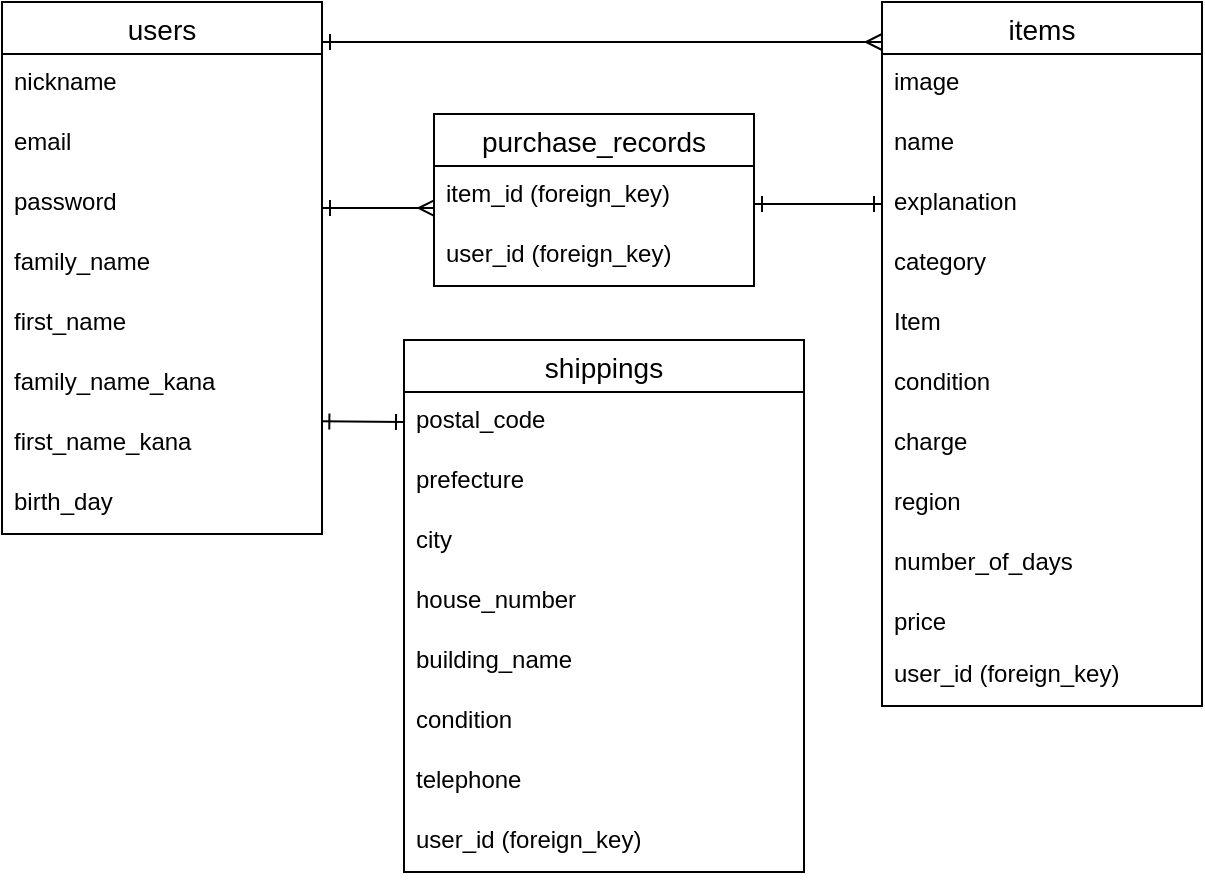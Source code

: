 <mxfile>
    <diagram id="7MekjjOr5QYeNwcgzQeo" name="ページ1">
        <mxGraphModel dx="663" dy="695" grid="1" gridSize="10" guides="1" tooltips="1" connect="1" arrows="1" fold="1" page="1" pageScale="1" pageWidth="827" pageHeight="1169" math="0" shadow="0">
            <root>
                <mxCell id="0"/>
                <mxCell id="1" parent="0"/>
                <mxCell id="51" value="users" style="swimlane;fontStyle=0;childLayout=stackLayout;horizontal=1;startSize=26;horizontalStack=0;resizeParent=1;resizeParentMax=0;resizeLast=0;collapsible=1;marginBottom=0;align=center;fontSize=14;" vertex="1" parent="1">
                    <mxGeometry x="120" y="160" width="160" height="266" as="geometry">
                        <mxRectangle x="120" y="160" width="60" height="30" as="alternateBounds"/>
                    </mxGeometry>
                </mxCell>
                <mxCell id="52" value="nickname" style="text;strokeColor=none;fillColor=none;spacingLeft=4;spacingRight=4;overflow=hidden;rotatable=0;points=[[0,0.5],[1,0.5]];portConstraint=eastwest;fontSize=12;" vertex="1" parent="51">
                    <mxGeometry y="26" width="160" height="30" as="geometry"/>
                </mxCell>
                <mxCell id="53" value="email" style="text;strokeColor=none;fillColor=none;spacingLeft=4;spacingRight=4;overflow=hidden;rotatable=0;points=[[0,0.5],[1,0.5]];portConstraint=eastwest;fontSize=12;" vertex="1" parent="51">
                    <mxGeometry y="56" width="160" height="30" as="geometry"/>
                </mxCell>
                <mxCell id="54" value="password" style="text;strokeColor=none;fillColor=none;spacingLeft=4;spacingRight=4;overflow=hidden;rotatable=0;points=[[0,0.5],[1,0.5]];portConstraint=eastwest;fontSize=12;" vertex="1" parent="51">
                    <mxGeometry y="86" width="160" height="30" as="geometry"/>
                </mxCell>
                <mxCell id="56" value="family_name" style="text;strokeColor=none;fillColor=none;spacingLeft=4;spacingRight=4;overflow=hidden;rotatable=0;points=[[0,0.5],[1,0.5]];portConstraint=eastwest;fontSize=12;" vertex="1" parent="51">
                    <mxGeometry y="116" width="160" height="30" as="geometry"/>
                </mxCell>
                <mxCell id="66" value="first_name" style="text;strokeColor=none;fillColor=none;spacingLeft=4;spacingRight=4;overflow=hidden;rotatable=0;points=[[0,0.5],[1,0.5]];portConstraint=eastwest;fontSize=12;" vertex="1" parent="51">
                    <mxGeometry y="146" width="160" height="30" as="geometry"/>
                </mxCell>
                <mxCell id="67" value="family_name_kana" style="text;strokeColor=none;fillColor=none;spacingLeft=4;spacingRight=4;overflow=hidden;rotatable=0;points=[[0,0.5],[1,0.5]];portConstraint=eastwest;fontSize=12;" vertex="1" parent="51">
                    <mxGeometry y="176" width="160" height="30" as="geometry"/>
                </mxCell>
                <mxCell id="zzt3AXH7IK3i5mkAkHir-103" value="first_name_kana" style="text;strokeColor=none;fillColor=none;spacingLeft=4;spacingRight=4;overflow=hidden;rotatable=0;points=[[0,0.5],[1,0.5]];portConstraint=eastwest;fontSize=12;" vertex="1" parent="51">
                    <mxGeometry y="206" width="160" height="30" as="geometry"/>
                </mxCell>
                <mxCell id="zzt3AXH7IK3i5mkAkHir-104" value="birth_day" style="text;strokeColor=none;fillColor=none;spacingLeft=4;spacingRight=4;overflow=hidden;rotatable=0;points=[[0,0.5],[1,0.5]];portConstraint=eastwest;fontSize=12;" vertex="1" parent="51">
                    <mxGeometry y="236" width="160" height="30" as="geometry"/>
                </mxCell>
                <mxCell id="57" value="items" style="swimlane;fontStyle=0;childLayout=stackLayout;horizontal=1;startSize=26;horizontalStack=0;resizeParent=1;resizeParentMax=0;resizeLast=0;collapsible=1;marginBottom=0;align=center;fontSize=14;" vertex="1" parent="1">
                    <mxGeometry x="560" y="160" width="160" height="352" as="geometry">
                        <mxRectangle x="480" y="161" width="130" height="30" as="alternateBounds"/>
                    </mxGeometry>
                </mxCell>
                <mxCell id="60" value="image" style="text;strokeColor=none;fillColor=none;spacingLeft=4;spacingRight=4;overflow=hidden;rotatable=0;points=[[0,0.5],[1,0.5]];portConstraint=eastwest;fontSize=12;" vertex="1" parent="57">
                    <mxGeometry y="26" width="160" height="30" as="geometry"/>
                </mxCell>
                <mxCell id="61" value="name" style="text;strokeColor=none;fillColor=none;spacingLeft=4;spacingRight=4;overflow=hidden;rotatable=0;points=[[0,0.5],[1,0.5]];portConstraint=eastwest;fontSize=12;" vertex="1" parent="57">
                    <mxGeometry y="56" width="160" height="30" as="geometry"/>
                </mxCell>
                <mxCell id="zzt3AXH7IK3i5mkAkHir-68" value="explanation" style="text;strokeColor=none;fillColor=none;spacingLeft=4;spacingRight=4;overflow=hidden;rotatable=0;points=[[0,0.5],[1,0.5]];portConstraint=eastwest;fontSize=12;" vertex="1" parent="57">
                    <mxGeometry y="86" width="160" height="30" as="geometry"/>
                </mxCell>
                <mxCell id="zzt3AXH7IK3i5mkAkHir-70" value="category" style="text;strokeColor=none;fillColor=none;spacingLeft=4;spacingRight=4;overflow=hidden;rotatable=0;points=[[0,0.5],[1,0.5]];portConstraint=eastwest;fontSize=12;" vertex="1" parent="57">
                    <mxGeometry y="116" width="160" height="30" as="geometry"/>
                </mxCell>
                <mxCell id="zzt3AXH7IK3i5mkAkHir-71" value="Item" style="text;strokeColor=none;fillColor=none;spacingLeft=4;spacingRight=4;overflow=hidden;rotatable=0;points=[[0,0.5],[1,0.5]];portConstraint=eastwest;fontSize=12;" vertex="1" parent="57">
                    <mxGeometry y="146" width="160" height="30" as="geometry"/>
                </mxCell>
                <mxCell id="zzt3AXH7IK3i5mkAkHir-69" value="condition" style="text;strokeColor=none;fillColor=none;spacingLeft=4;spacingRight=4;overflow=hidden;rotatable=0;points=[[0,0.5],[1,0.5]];portConstraint=eastwest;fontSize=12;" vertex="1" parent="57">
                    <mxGeometry y="176" width="160" height="30" as="geometry"/>
                </mxCell>
                <mxCell id="zzt3AXH7IK3i5mkAkHir-72" value="charge" style="text;strokeColor=none;fillColor=none;spacingLeft=4;spacingRight=4;overflow=hidden;rotatable=0;points=[[0,0.5],[1,0.5]];portConstraint=eastwest;fontSize=12;" vertex="1" parent="57">
                    <mxGeometry y="206" width="160" height="30" as="geometry"/>
                </mxCell>
                <mxCell id="59" value="region" style="text;strokeColor=none;fillColor=none;spacingLeft=4;spacingRight=4;overflow=hidden;rotatable=0;points=[[0,0.5],[1,0.5]];portConstraint=eastwest;fontSize=12;" vertex="1" parent="57">
                    <mxGeometry y="236" width="160" height="30" as="geometry"/>
                </mxCell>
                <mxCell id="zzt3AXH7IK3i5mkAkHir-73" value="number_of_days" style="text;strokeColor=none;fillColor=none;spacingLeft=4;spacingRight=4;overflow=hidden;rotatable=0;points=[[0,0.5],[1,0.5]];portConstraint=eastwest;fontSize=12;" vertex="1" parent="57">
                    <mxGeometry y="266" width="160" height="30" as="geometry"/>
                </mxCell>
                <mxCell id="58" value="price" style="text;strokeColor=none;fillColor=none;spacingLeft=4;spacingRight=4;overflow=hidden;rotatable=0;points=[[0,0.5],[1,0.5]];portConstraint=eastwest;fontSize=12;" vertex="1" parent="57">
                    <mxGeometry y="296" width="160" height="26" as="geometry"/>
                </mxCell>
                <mxCell id="zzt3AXH7IK3i5mkAkHir-78" value="user_id (foreign_key)" style="text;strokeColor=none;fillColor=none;spacingLeft=4;spacingRight=4;overflow=hidden;rotatable=0;points=[[0,0.5],[1,0.5]];portConstraint=eastwest;fontSize=12;" vertex="1" parent="57">
                    <mxGeometry y="322" width="160" height="30" as="geometry"/>
                </mxCell>
                <mxCell id="62" style="edgeStyle=none;html=1;endArrow=ERmany;endFill=0;startArrow=ERone;startFill=0;strokeWidth=1;" edge="1" parent="1">
                    <mxGeometry relative="1" as="geometry">
                        <mxPoint x="280" y="180" as="sourcePoint"/>
                        <mxPoint x="560" y="180" as="targetPoint"/>
                    </mxGeometry>
                </mxCell>
                <mxCell id="zzt3AXH7IK3i5mkAkHir-79" value="shippings" style="swimlane;fontStyle=0;childLayout=stackLayout;horizontal=1;startSize=26;horizontalStack=0;resizeParent=1;resizeParentMax=0;resizeLast=0;collapsible=1;marginBottom=0;align=center;fontSize=14;" vertex="1" parent="1">
                    <mxGeometry x="321" y="329" width="200" height="266" as="geometry">
                        <mxRectangle x="480" y="161" width="130" height="30" as="alternateBounds"/>
                    </mxGeometry>
                </mxCell>
                <mxCell id="zzt3AXH7IK3i5mkAkHir-80" value="postal_code" style="text;strokeColor=none;fillColor=none;spacingLeft=4;spacingRight=4;overflow=hidden;rotatable=0;points=[[0,0.5],[1,0.5]];portConstraint=eastwest;fontSize=12;" vertex="1" parent="zzt3AXH7IK3i5mkAkHir-79">
                    <mxGeometry y="26" width="200" height="30" as="geometry"/>
                </mxCell>
                <mxCell id="zzt3AXH7IK3i5mkAkHir-81" value="prefecture" style="text;strokeColor=none;fillColor=none;spacingLeft=4;spacingRight=4;overflow=hidden;rotatable=0;points=[[0,0.5],[1,0.5]];portConstraint=eastwest;fontSize=12;" vertex="1" parent="zzt3AXH7IK3i5mkAkHir-79">
                    <mxGeometry y="56" width="200" height="30" as="geometry"/>
                </mxCell>
                <mxCell id="zzt3AXH7IK3i5mkAkHir-82" value="city" style="text;strokeColor=none;fillColor=none;spacingLeft=4;spacingRight=4;overflow=hidden;rotatable=0;points=[[0,0.5],[1,0.5]];portConstraint=eastwest;fontSize=12;" vertex="1" parent="zzt3AXH7IK3i5mkAkHir-79">
                    <mxGeometry y="86" width="200" height="30" as="geometry"/>
                </mxCell>
                <mxCell id="zzt3AXH7IK3i5mkAkHir-83" value="house_number" style="text;strokeColor=none;fillColor=none;spacingLeft=4;spacingRight=4;overflow=hidden;rotatable=0;points=[[0,0.5],[1,0.5]];portConstraint=eastwest;fontSize=12;" vertex="1" parent="zzt3AXH7IK3i5mkAkHir-79">
                    <mxGeometry y="116" width="200" height="30" as="geometry"/>
                </mxCell>
                <mxCell id="zzt3AXH7IK3i5mkAkHir-84" value="building_name" style="text;strokeColor=none;fillColor=none;spacingLeft=4;spacingRight=4;overflow=hidden;rotatable=0;points=[[0,0.5],[1,0.5]];portConstraint=eastwest;fontSize=12;" vertex="1" parent="zzt3AXH7IK3i5mkAkHir-79">
                    <mxGeometry y="146" width="200" height="30" as="geometry"/>
                </mxCell>
                <mxCell id="zzt3AXH7IK3i5mkAkHir-85" value="condition" style="text;strokeColor=none;fillColor=none;spacingLeft=4;spacingRight=4;overflow=hidden;rotatable=0;points=[[0,0.5],[1,0.5]];portConstraint=eastwest;fontSize=12;" vertex="1" parent="zzt3AXH7IK3i5mkAkHir-79">
                    <mxGeometry y="176" width="200" height="30" as="geometry"/>
                </mxCell>
                <mxCell id="zzt3AXH7IK3i5mkAkHir-86" value="telephone" style="text;strokeColor=none;fillColor=none;spacingLeft=4;spacingRight=4;overflow=hidden;rotatable=0;points=[[0,0.5],[1,0.5]];portConstraint=eastwest;fontSize=12;" vertex="1" parent="zzt3AXH7IK3i5mkAkHir-79">
                    <mxGeometry y="206" width="200" height="30" as="geometry"/>
                </mxCell>
                <mxCell id="zzt3AXH7IK3i5mkAkHir-87" value="user_id (foreign_key)" style="text;strokeColor=none;fillColor=none;spacingLeft=4;spacingRight=4;overflow=hidden;rotatable=0;points=[[0,0.5],[1,0.5]];portConstraint=eastwest;fontSize=12;" vertex="1" parent="zzt3AXH7IK3i5mkAkHir-79">
                    <mxGeometry y="236" width="200" height="30" as="geometry"/>
                </mxCell>
                <mxCell id="zzt3AXH7IK3i5mkAkHir-91" value="purchase_records" style="swimlane;fontStyle=0;childLayout=stackLayout;horizontal=1;startSize=26;horizontalStack=0;resizeParent=1;resizeParentMax=0;resizeLast=0;collapsible=1;marginBottom=0;align=center;fontSize=14;" vertex="1" parent="1">
                    <mxGeometry x="336" y="216" width="160" height="86" as="geometry">
                        <mxRectangle x="120" y="160" width="60" height="30" as="alternateBounds"/>
                    </mxGeometry>
                </mxCell>
                <mxCell id="zzt3AXH7IK3i5mkAkHir-92" value="item_id (foreign_key)" style="text;strokeColor=none;fillColor=none;spacingLeft=4;spacingRight=4;overflow=hidden;rotatable=0;points=[[0,0.5],[1,0.5]];portConstraint=eastwest;fontSize=12;" vertex="1" parent="zzt3AXH7IK3i5mkAkHir-91">
                    <mxGeometry y="26" width="160" height="30" as="geometry"/>
                </mxCell>
                <mxCell id="zzt3AXH7IK3i5mkAkHir-93" value="user_id (foreign_key)" style="text;strokeColor=none;fillColor=none;spacingLeft=4;spacingRight=4;overflow=hidden;rotatable=0;points=[[0,0.5],[1,0.5]];portConstraint=eastwest;fontSize=12;" vertex="1" parent="zzt3AXH7IK3i5mkAkHir-91">
                    <mxGeometry y="56" width="160" height="30" as="geometry"/>
                </mxCell>
                <mxCell id="zzt3AXH7IK3i5mkAkHir-107" style="edgeStyle=orthogonalEdgeStyle;html=1;exitX=1;exitY=0.5;exitDx=0;exitDy=0;entryX=0.002;entryY=0.128;entryDx=0;entryDy=0;entryPerimeter=0;strokeWidth=1;startArrow=ERone;startFill=0;endArrow=ERmany;endFill=0;" edge="1" parent="1">
                    <mxGeometry relative="1" as="geometry">
                        <mxPoint x="280" y="263" as="sourcePoint"/>
                        <mxPoint x="336.32" y="263.008" as="targetPoint"/>
                    </mxGeometry>
                </mxCell>
                <mxCell id="zzt3AXH7IK3i5mkAkHir-108" style="edgeStyle=orthogonalEdgeStyle;html=1;exitX=1;exitY=0.5;exitDx=0;exitDy=0;entryX=0;entryY=0.5;entryDx=0;entryDy=0;strokeWidth=1;startArrow=ERone;startFill=0;endArrow=ERone;endFill=0;" edge="1" parent="1">
                    <mxGeometry relative="1" as="geometry">
                        <mxPoint x="496" y="261" as="sourcePoint"/>
                        <mxPoint x="560" y="261" as="targetPoint"/>
                    </mxGeometry>
                </mxCell>
                <mxCell id="zzt3AXH7IK3i5mkAkHir-114" style="html=1;exitX=0.998;exitY=0.122;exitDx=0;exitDy=0;strokeWidth=1;startArrow=ERone;startFill=0;endArrow=ERone;endFill=0;entryX=0;entryY=0.5;entryDx=0;entryDy=0;exitPerimeter=0;" edge="1" parent="1" source="zzt3AXH7IK3i5mkAkHir-103" target="zzt3AXH7IK3i5mkAkHir-80">
                    <mxGeometry relative="1" as="geometry"/>
                </mxCell>
            </root>
        </mxGraphModel>
    </diagram>
</mxfile>